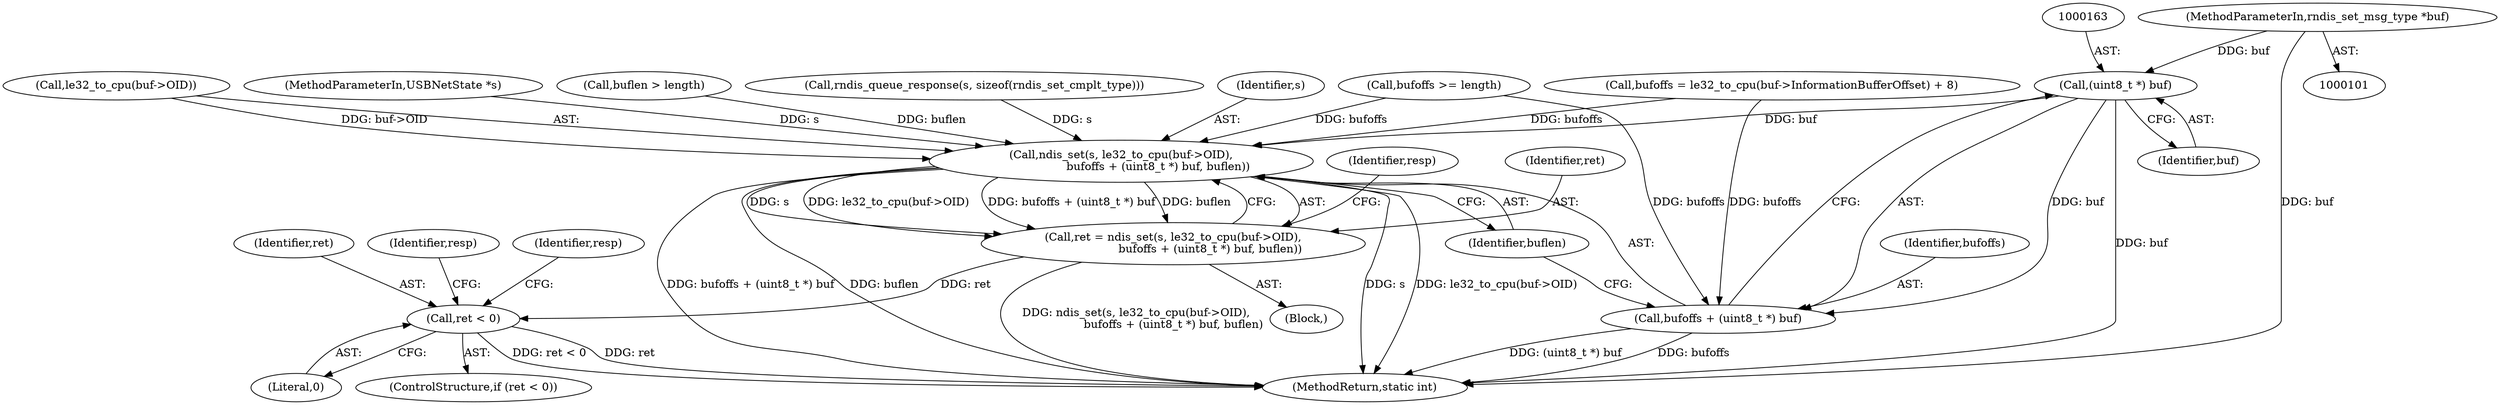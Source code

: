 digraph "0_qemu_fe3c546c5ff2a6210f9a4d8561cc64051ca8603e_0@pointer" {
"1000103" [label="(MethodParameterIn,rndis_set_msg_type *buf)"];
"1000162" [label="(Call,(uint8_t *) buf)"];
"1000154" [label="(Call,ndis_set(s, le32_to_cpu(buf->OID),\n                     bufoffs + (uint8_t *) buf, buflen))"];
"1000152" [label="(Call,ret = ndis_set(s, le32_to_cpu(buf->OID),\n                     bufoffs + (uint8_t *) buf, buflen))"];
"1000174" [label="(Call,ret < 0)"];
"1000160" [label="(Call,bufoffs + (uint8_t *) buf)"];
"1000109" [label="(Call,rndis_queue_response(s, sizeof(rndis_set_cmplt_type)))"];
"1000155" [label="(Identifier,s)"];
"1000154" [label="(Call,ndis_set(s, le32_to_cpu(buf->OID),\n                     bufoffs + (uint8_t *) buf, buflen))"];
"1000175" [label="(Identifier,ret)"];
"1000180" [label="(Identifier,resp)"];
"1000141" [label="(Call,bufoffs >= length)"];
"1000162" [label="(Call,(uint8_t *) buf)"];
"1000161" [label="(Identifier,bufoffs)"];
"1000105" [label="(Block,)"];
"1000176" [label="(Literal,0)"];
"1000160" [label="(Call,bufoffs + (uint8_t *) buf)"];
"1000121" [label="(Call,bufoffs = le32_to_cpu(buf->InformationBufferOffset) + 8)"];
"1000194" [label="(MethodReturn,static int)"];
"1000153" [label="(Identifier,ret)"];
"1000103" [label="(MethodParameterIn,rndis_set_msg_type *buf)"];
"1000102" [label="(MethodParameterIn,USBNetState *s)"];
"1000174" [label="(Call,ret < 0)"];
"1000165" [label="(Identifier,buflen)"];
"1000137" [label="(Call,buflen > length)"];
"1000156" [label="(Call,le32_to_cpu(buf->OID))"];
"1000173" [label="(ControlStructure,if (ret < 0))"];
"1000152" [label="(Call,ret = ndis_set(s, le32_to_cpu(buf->OID),\n                     bufoffs + (uint8_t *) buf, buflen))"];
"1000168" [label="(Identifier,resp)"];
"1000188" [label="(Identifier,resp)"];
"1000164" [label="(Identifier,buf)"];
"1000103" -> "1000101"  [label="AST: "];
"1000103" -> "1000194"  [label="DDG: buf"];
"1000103" -> "1000162"  [label="DDG: buf"];
"1000162" -> "1000160"  [label="AST: "];
"1000162" -> "1000164"  [label="CFG: "];
"1000163" -> "1000162"  [label="AST: "];
"1000164" -> "1000162"  [label="AST: "];
"1000160" -> "1000162"  [label="CFG: "];
"1000162" -> "1000194"  [label="DDG: buf"];
"1000162" -> "1000154"  [label="DDG: buf"];
"1000162" -> "1000160"  [label="DDG: buf"];
"1000154" -> "1000152"  [label="AST: "];
"1000154" -> "1000165"  [label="CFG: "];
"1000155" -> "1000154"  [label="AST: "];
"1000156" -> "1000154"  [label="AST: "];
"1000160" -> "1000154"  [label="AST: "];
"1000165" -> "1000154"  [label="AST: "];
"1000152" -> "1000154"  [label="CFG: "];
"1000154" -> "1000194"  [label="DDG: bufoffs + (uint8_t *) buf"];
"1000154" -> "1000194"  [label="DDG: s"];
"1000154" -> "1000194"  [label="DDG: le32_to_cpu(buf->OID)"];
"1000154" -> "1000194"  [label="DDG: buflen"];
"1000154" -> "1000152"  [label="DDG: s"];
"1000154" -> "1000152"  [label="DDG: le32_to_cpu(buf->OID)"];
"1000154" -> "1000152"  [label="DDG: bufoffs + (uint8_t *) buf"];
"1000154" -> "1000152"  [label="DDG: buflen"];
"1000109" -> "1000154"  [label="DDG: s"];
"1000102" -> "1000154"  [label="DDG: s"];
"1000156" -> "1000154"  [label="DDG: buf->OID"];
"1000141" -> "1000154"  [label="DDG: bufoffs"];
"1000121" -> "1000154"  [label="DDG: bufoffs"];
"1000137" -> "1000154"  [label="DDG: buflen"];
"1000152" -> "1000105"  [label="AST: "];
"1000153" -> "1000152"  [label="AST: "];
"1000168" -> "1000152"  [label="CFG: "];
"1000152" -> "1000194"  [label="DDG: ndis_set(s, le32_to_cpu(buf->OID),\n                     bufoffs + (uint8_t *) buf, buflen)"];
"1000152" -> "1000174"  [label="DDG: ret"];
"1000174" -> "1000173"  [label="AST: "];
"1000174" -> "1000176"  [label="CFG: "];
"1000175" -> "1000174"  [label="AST: "];
"1000176" -> "1000174"  [label="AST: "];
"1000180" -> "1000174"  [label="CFG: "];
"1000188" -> "1000174"  [label="CFG: "];
"1000174" -> "1000194"  [label="DDG: ret < 0"];
"1000174" -> "1000194"  [label="DDG: ret"];
"1000161" -> "1000160"  [label="AST: "];
"1000165" -> "1000160"  [label="CFG: "];
"1000160" -> "1000194"  [label="DDG: (uint8_t *) buf"];
"1000160" -> "1000194"  [label="DDG: bufoffs"];
"1000141" -> "1000160"  [label="DDG: bufoffs"];
"1000121" -> "1000160"  [label="DDG: bufoffs"];
}
